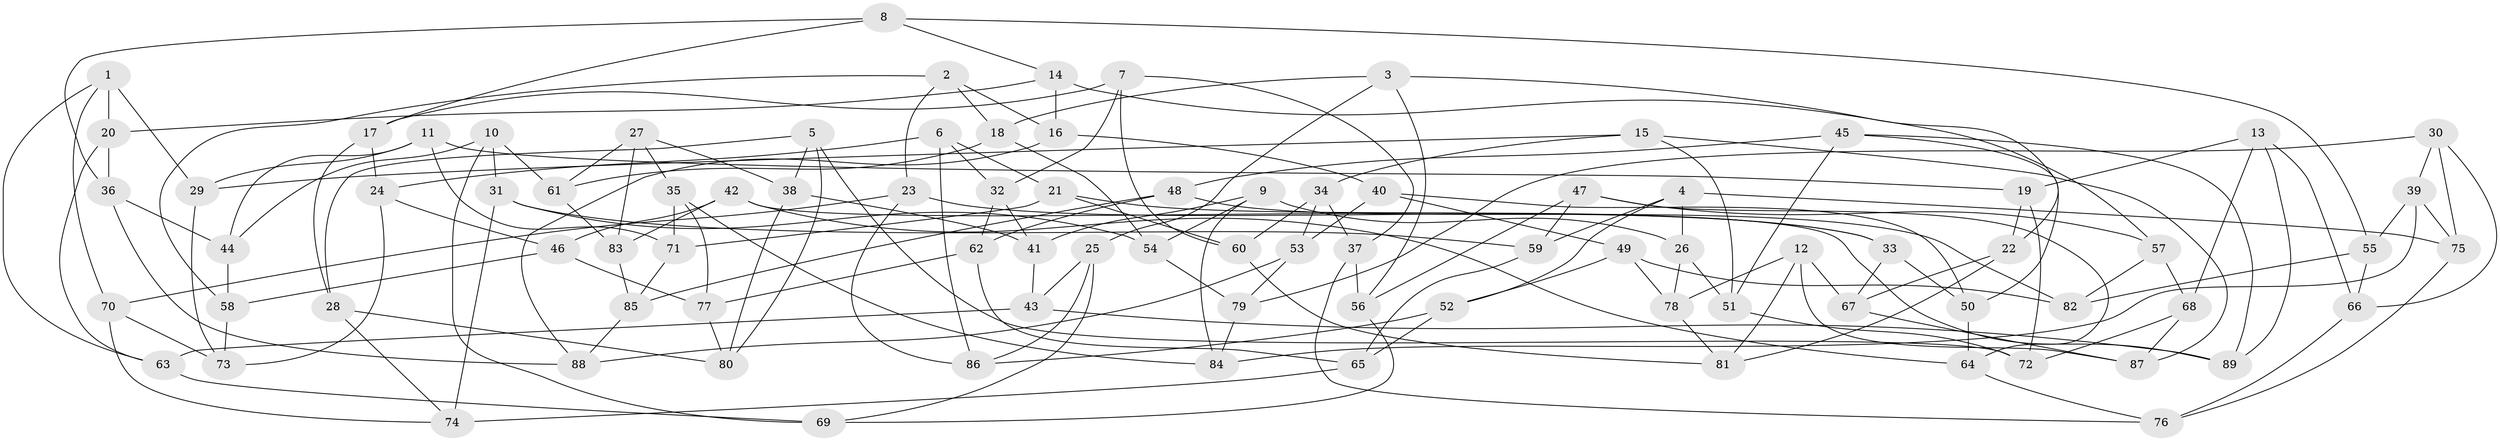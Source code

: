 // coarse degree distribution, {3: 0.017857142857142856, 6: 0.42857142857142855, 5: 0.16071428571428573, 4: 0.375, 2: 0.017857142857142856}
// Generated by graph-tools (version 1.1) at 2025/52/02/27/25 19:52:31]
// undirected, 89 vertices, 178 edges
graph export_dot {
graph [start="1"]
  node [color=gray90,style=filled];
  1;
  2;
  3;
  4;
  5;
  6;
  7;
  8;
  9;
  10;
  11;
  12;
  13;
  14;
  15;
  16;
  17;
  18;
  19;
  20;
  21;
  22;
  23;
  24;
  25;
  26;
  27;
  28;
  29;
  30;
  31;
  32;
  33;
  34;
  35;
  36;
  37;
  38;
  39;
  40;
  41;
  42;
  43;
  44;
  45;
  46;
  47;
  48;
  49;
  50;
  51;
  52;
  53;
  54;
  55;
  56;
  57;
  58;
  59;
  60;
  61;
  62;
  63;
  64;
  65;
  66;
  67;
  68;
  69;
  70;
  71;
  72;
  73;
  74;
  75;
  76;
  77;
  78;
  79;
  80;
  81;
  82;
  83;
  84;
  85;
  86;
  87;
  88;
  89;
  1 -- 63;
  1 -- 70;
  1 -- 29;
  1 -- 20;
  2 -- 58;
  2 -- 23;
  2 -- 16;
  2 -- 18;
  3 -- 56;
  3 -- 18;
  3 -- 22;
  3 -- 25;
  4 -- 59;
  4 -- 26;
  4 -- 75;
  4 -- 52;
  5 -- 72;
  5 -- 38;
  5 -- 80;
  5 -- 28;
  6 -- 24;
  6 -- 32;
  6 -- 21;
  6 -- 86;
  7 -- 17;
  7 -- 60;
  7 -- 32;
  7 -- 37;
  8 -- 55;
  8 -- 17;
  8 -- 14;
  8 -- 36;
  9 -- 84;
  9 -- 54;
  9 -- 26;
  9 -- 41;
  10 -- 31;
  10 -- 44;
  10 -- 69;
  10 -- 61;
  11 -- 44;
  11 -- 19;
  11 -- 71;
  11 -- 29;
  12 -- 81;
  12 -- 78;
  12 -- 67;
  12 -- 87;
  13 -- 68;
  13 -- 89;
  13 -- 19;
  13 -- 66;
  14 -- 20;
  14 -- 16;
  14 -- 57;
  15 -- 29;
  15 -- 87;
  15 -- 34;
  15 -- 51;
  16 -- 88;
  16 -- 40;
  17 -- 24;
  17 -- 28;
  18 -- 54;
  18 -- 61;
  19 -- 72;
  19 -- 22;
  20 -- 63;
  20 -- 36;
  21 -- 71;
  21 -- 33;
  21 -- 60;
  22 -- 81;
  22 -- 67;
  23 -- 33;
  23 -- 70;
  23 -- 86;
  24 -- 73;
  24 -- 46;
  25 -- 86;
  25 -- 69;
  25 -- 43;
  26 -- 51;
  26 -- 78;
  27 -- 83;
  27 -- 38;
  27 -- 61;
  27 -- 35;
  28 -- 74;
  28 -- 80;
  29 -- 73;
  30 -- 75;
  30 -- 39;
  30 -- 66;
  30 -- 79;
  31 -- 59;
  31 -- 54;
  31 -- 74;
  32 -- 62;
  32 -- 41;
  33 -- 50;
  33 -- 67;
  34 -- 53;
  34 -- 37;
  34 -- 60;
  35 -- 71;
  35 -- 77;
  35 -- 84;
  36 -- 44;
  36 -- 88;
  37 -- 76;
  37 -- 56;
  38 -- 41;
  38 -- 80;
  39 -- 55;
  39 -- 75;
  39 -- 84;
  40 -- 49;
  40 -- 50;
  40 -- 53;
  41 -- 43;
  42 -- 89;
  42 -- 64;
  42 -- 46;
  42 -- 83;
  43 -- 89;
  43 -- 63;
  44 -- 58;
  45 -- 50;
  45 -- 89;
  45 -- 51;
  45 -- 48;
  46 -- 77;
  46 -- 58;
  47 -- 64;
  47 -- 57;
  47 -- 56;
  47 -- 59;
  48 -- 85;
  48 -- 82;
  48 -- 62;
  49 -- 78;
  49 -- 82;
  49 -- 52;
  50 -- 64;
  51 -- 72;
  52 -- 65;
  52 -- 86;
  53 -- 79;
  53 -- 88;
  54 -- 79;
  55 -- 66;
  55 -- 82;
  56 -- 69;
  57 -- 68;
  57 -- 82;
  58 -- 73;
  59 -- 65;
  60 -- 81;
  61 -- 83;
  62 -- 77;
  62 -- 65;
  63 -- 69;
  64 -- 76;
  65 -- 74;
  66 -- 76;
  67 -- 87;
  68 -- 72;
  68 -- 87;
  70 -- 73;
  70 -- 74;
  71 -- 85;
  75 -- 76;
  77 -- 80;
  78 -- 81;
  79 -- 84;
  83 -- 85;
  85 -- 88;
}
